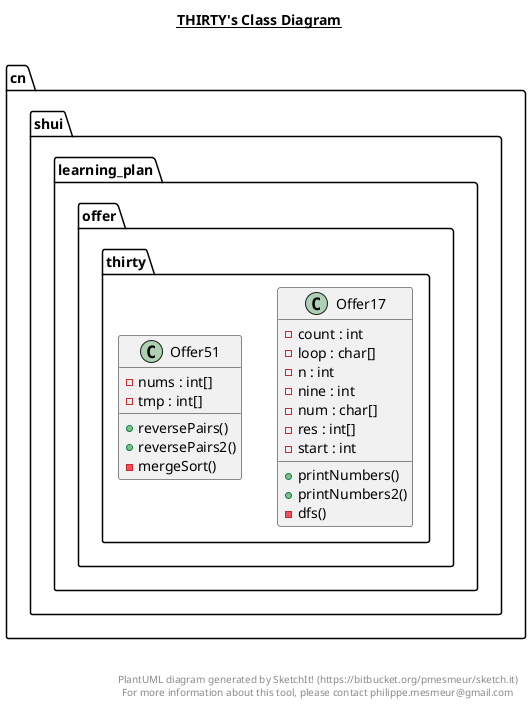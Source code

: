 @startuml

title __THIRTY's Class Diagram__\n

  namespace cn.shui.learning_plan.offer.thirty {
    class cn.shui.learning_plan.offer.thirty.Offer17 {
        - count : int
        - loop : char[]
        - n : int
        - nine : int
        - num : char[]
        - res : int[]
        - start : int
        + printNumbers()
        + printNumbers2()
        - dfs()
    }
  }
  

  namespace cn.shui.learning_plan.offer.thirty {
    class cn.shui.learning_plan.offer.thirty.Offer51 {
        - nums : int[]
        - tmp : int[]
        + reversePairs()
        + reversePairs2()
        - mergeSort()
    }
  }
  



right footer


PlantUML diagram generated by SketchIt! (https://bitbucket.org/pmesmeur/sketch.it)
For more information about this tool, please contact philippe.mesmeur@gmail.com
endfooter

@enduml

